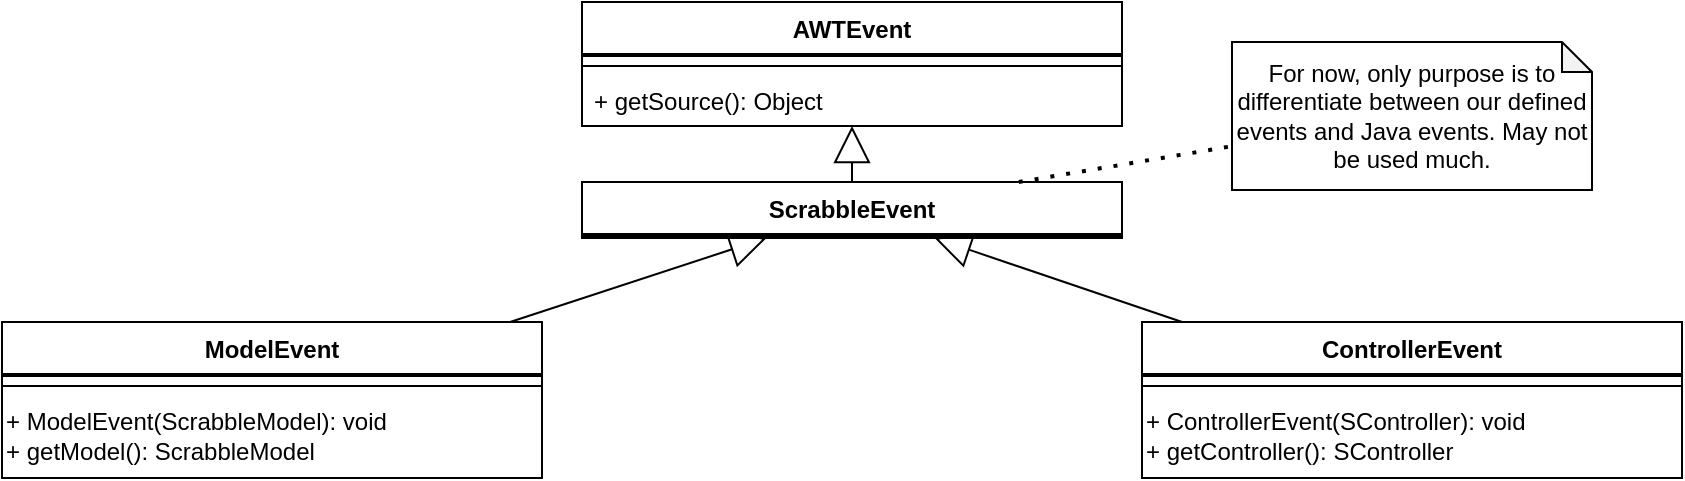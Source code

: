 <mxfile version="15.5.4" type="embed" pages="3"><diagram id="WGN4KWLR9Hr2ETXDH9Bs" name="Main branches"><mxGraphModel dx="872" dy="568" grid="1" gridSize="10" guides="1" tooltips="1" connect="1" arrows="1" fold="1" page="1" pageScale="1" pageWidth="850" pageHeight="1100" math="0" shadow="0"><root><mxCell id="0"/><mxCell id="1" parent="0"/><mxCell id="2" value="ModelEvent" style="swimlane;fontStyle=1;align=center;verticalAlign=top;childLayout=stackLayout;horizontal=1;startSize=26;horizontalStack=0;resizeParent=1;resizeParentMax=0;resizeLast=0;collapsible=1;marginBottom=0;" parent="1" vertex="1"><mxGeometry y="180" width="270" height="78" as="geometry"/></mxCell><mxCell id="3" value="" style="line;strokeWidth=1;fillColor=none;align=left;verticalAlign=middle;spacingTop=-1;spacingLeft=3;spacingRight=3;rotatable=0;labelPosition=right;points=[];portConstraint=eastwest;" parent="2" vertex="1"><mxGeometry y="26" width="270" height="2" as="geometry"/></mxCell><mxCell id="5" value="" style="line;strokeWidth=1;fillColor=none;align=left;verticalAlign=middle;spacingTop=-1;spacingLeft=3;spacingRight=3;rotatable=0;labelPosition=right;points=[];portConstraint=eastwest;" parent="2" vertex="1"><mxGeometry y="28" width="270" height="8" as="geometry"/></mxCell><mxCell id="6" value="&lt;span&gt;+ ModelEvent(ScrabbleModel): void&lt;br&gt;+ getModel(): ScrabbleModel&lt;br&gt;&lt;/span&gt;" style="text;html=1;strokeColor=none;fillColor=none;align=left;verticalAlign=middle;whiteSpace=wrap;rounded=0;" parent="2" vertex="1"><mxGeometry y="36" width="270" height="42" as="geometry"/></mxCell><mxCell id="7" value="" style="endArrow=block;endSize=16;endFill=0;html=1;rounded=0;" parent="1" source="2" target="23" edge="1"><mxGeometry width="160" relative="1" as="geometry"><mxPoint x="644.5" y="2" as="sourcePoint"/><mxPoint x="370" y="150" as="targetPoint"/></mxGeometry></mxCell><mxCell id="8" value="AWTEvent" style="swimlane;fontStyle=1;align=center;verticalAlign=top;childLayout=stackLayout;horizontal=1;startSize=26;horizontalStack=0;resizeParent=1;resizeParentMax=0;resizeLast=0;collapsible=1;marginBottom=0;" parent="1" vertex="1"><mxGeometry x="290" y="20" width="270" height="62" as="geometry"/></mxCell><mxCell id="9" value="" style="line;strokeWidth=1;fillColor=none;align=left;verticalAlign=middle;spacingTop=-1;spacingLeft=3;spacingRight=3;rotatable=0;labelPosition=right;points=[];portConstraint=eastwest;" parent="8" vertex="1"><mxGeometry y="26" width="270" height="2" as="geometry"/></mxCell><mxCell id="10" value="" style="line;strokeWidth=1;fillColor=none;align=left;verticalAlign=middle;spacingTop=-1;spacingLeft=3;spacingRight=3;rotatable=0;labelPosition=right;points=[];portConstraint=eastwest;" parent="8" vertex="1"><mxGeometry y="28" width="270" height="8" as="geometry"/></mxCell><mxCell id="36" value="+ getSource(): Object" style="text;strokeColor=none;fillColor=none;align=left;verticalAlign=top;spacingLeft=4;spacingRight=4;overflow=hidden;rotatable=0;points=[[0,0.5],[1,0.5]];portConstraint=eastwest;" parent="8" vertex="1"><mxGeometry y="36" width="270" height="26" as="geometry"/></mxCell><mxCell id="11" value="ControllerEvent" style="swimlane;fontStyle=1;align=center;verticalAlign=top;childLayout=stackLayout;horizontal=1;startSize=26;horizontalStack=0;resizeParent=1;resizeParentMax=0;resizeLast=0;collapsible=1;marginBottom=0;" parent="1" vertex="1"><mxGeometry x="570" y="180" width="270" height="78" as="geometry"/></mxCell><mxCell id="12" value="" style="line;strokeWidth=1;fillColor=none;align=left;verticalAlign=middle;spacingTop=-1;spacingLeft=3;spacingRight=3;rotatable=0;labelPosition=right;points=[];portConstraint=eastwest;" parent="11" vertex="1"><mxGeometry y="26" width="270" height="2" as="geometry"/></mxCell><mxCell id="14" value="" style="line;strokeWidth=1;fillColor=none;align=left;verticalAlign=middle;spacingTop=-1;spacingLeft=3;spacingRight=3;rotatable=0;labelPosition=right;points=[];portConstraint=eastwest;" parent="11" vertex="1"><mxGeometry y="28" width="270" height="8" as="geometry"/></mxCell><mxCell id="15" value="&lt;span&gt;+ ControllerEvent(SController): void&lt;br&gt;+ getController(): SController&lt;br&gt;&lt;/span&gt;" style="text;html=1;strokeColor=none;fillColor=none;align=left;verticalAlign=middle;whiteSpace=wrap;rounded=0;" parent="11" vertex="1"><mxGeometry y="36" width="270" height="42" as="geometry"/></mxCell><mxCell id="16" value="" style="endArrow=block;endSize=16;endFill=0;html=1;rounded=0;" parent="1" source="11" target="23" edge="1"><mxGeometry width="160" relative="1" as="geometry"><mxPoint x="308.529" y="220" as="sourcePoint"/><mxPoint x="460" y="150" as="targetPoint"/></mxGeometry></mxCell><mxCell id="23" value="ScrabbleEvent" style="swimlane;fontStyle=1;align=center;verticalAlign=top;childLayout=stackLayout;horizontal=1;startSize=26;horizontalStack=0;resizeParent=1;resizeParentMax=0;resizeLast=0;collapsible=1;marginBottom=0;" parent="1" vertex="1"><mxGeometry x="290" y="110" width="270" height="28" as="geometry"/></mxCell><mxCell id="24" value="" style="line;strokeWidth=1;fillColor=none;align=left;verticalAlign=middle;spacingTop=-1;spacingLeft=3;spacingRight=3;rotatable=0;labelPosition=right;points=[];portConstraint=eastwest;" parent="23" vertex="1"><mxGeometry y="26" width="270" height="2" as="geometry"/></mxCell><mxCell id="26" value="" style="endArrow=block;endSize=16;endFill=0;html=1;rounded=0;" parent="1" source="23" target="8" edge="1"><mxGeometry width="160" relative="1" as="geometry"><mxPoint x="294.211" y="220" as="sourcePoint"/><mxPoint x="393.684" y="136" as="targetPoint"/></mxGeometry></mxCell><mxCell id="27" value="For now, only purpose is to differentiate between our defined events and Java events. May not be used much." style="shape=note;whiteSpace=wrap;html=1;backgroundOutline=1;darkOpacity=0.05;size=15;" parent="1" vertex="1"><mxGeometry x="615" y="40" width="180" height="74" as="geometry"/></mxCell><mxCell id="28" value="" style="endArrow=none;dashed=1;html=1;dashPattern=1 3;strokeWidth=2;rounded=0;" parent="1" source="23" target="27" edge="1"><mxGeometry width="50" height="50" relative="1" as="geometry"><mxPoint x="430" y="180" as="sourcePoint"/><mxPoint x="480" y="130" as="targetPoint"/></mxGeometry></mxCell></root></mxGraphModel></diagram><diagram id="wWD442pLcZtegupS51Yr" name="Model Events"><mxGraphModel dx="872" dy="568" grid="1" gridSize="10" guides="1" tooltips="1" connect="1" arrows="1" fold="1" page="1" pageScale="1" pageWidth="850" pageHeight="1100" math="0" shadow="0"><root><mxCell id="rmU-ihcvBx1kRy9QWOGi-0"/><mxCell id="rmU-ihcvBx1kRy9QWOGi-1" parent="rmU-ihcvBx1kRy9QWOGi-0"/><mxCell id="xy1TG2DvqyM4UH9MY5YM-0" value="ModelEvent" style="swimlane;fontStyle=1;align=center;verticalAlign=top;childLayout=stackLayout;horizontal=1;startSize=26;horizontalStack=0;resizeParent=1;resizeParentMax=0;resizeLast=0;collapsible=1;marginBottom=0;" vertex="1" parent="rmU-ihcvBx1kRy9QWOGi-1"><mxGeometry x="290" y="511" width="270" height="78" as="geometry"/></mxCell><mxCell id="xy1TG2DvqyM4UH9MY5YM-1" value="" style="line;strokeWidth=1;fillColor=none;align=left;verticalAlign=middle;spacingTop=-1;spacingLeft=3;spacingRight=3;rotatable=0;labelPosition=right;points=[];portConstraint=eastwest;" vertex="1" parent="xy1TG2DvqyM4UH9MY5YM-0"><mxGeometry y="26" width="270" height="2" as="geometry"/></mxCell><mxCell id="xy1TG2DvqyM4UH9MY5YM-2" value="" style="line;strokeWidth=1;fillColor=none;align=left;verticalAlign=middle;spacingTop=-1;spacingLeft=3;spacingRight=3;rotatable=0;labelPosition=right;points=[];portConstraint=eastwest;" vertex="1" parent="xy1TG2DvqyM4UH9MY5YM-0"><mxGeometry y="28" width="270" height="8" as="geometry"/></mxCell><mxCell id="xy1TG2DvqyM4UH9MY5YM-3" value="&lt;span&gt;+ ModelEvent(ScrabbleModel): void&lt;br&gt;+ getModel(): ScrabbleModel&lt;br&gt;&lt;/span&gt;" style="text;html=1;strokeColor=none;fillColor=none;align=left;verticalAlign=middle;whiteSpace=wrap;rounded=0;" vertex="1" parent="xy1TG2DvqyM4UH9MY5YM-0"><mxGeometry y="36" width="270" height="42" as="geometry"/></mxCell><mxCell id="xy1TG2DvqyM4UH9MY5YM-4" value="HandChangeEvent" style="swimlane;fontStyle=1;align=center;verticalAlign=top;childLayout=stackLayout;horizontal=1;startSize=26;horizontalStack=0;resizeParent=1;resizeParentMax=0;resizeLast=0;collapsible=1;marginBottom=0;" vertex="1" parent="rmU-ihcvBx1kRy9QWOGi-1"><mxGeometry x="40" y="760" width="270" height="60" as="geometry"/></mxCell><mxCell id="xy1TG2DvqyM4UH9MY5YM-5" value="" style="line;strokeWidth=1;fillColor=none;align=left;verticalAlign=middle;spacingTop=-1;spacingLeft=3;spacingRight=3;rotatable=0;labelPosition=right;points=[];portConstraint=eastwest;" vertex="1" parent="xy1TG2DvqyM4UH9MY5YM-4"><mxGeometry y="26" width="270" height="2" as="geometry"/></mxCell><mxCell id="xy1TG2DvqyM4UH9MY5YM-6" value="" style="line;strokeWidth=1;fillColor=none;align=left;verticalAlign=middle;spacingTop=-1;spacingLeft=3;spacingRight=3;rotatable=0;labelPosition=right;points=[];portConstraint=eastwest;" vertex="1" parent="xy1TG2DvqyM4UH9MY5YM-4"><mxGeometry y="28" width="270" height="8" as="geometry"/></mxCell><mxCell id="xy1TG2DvqyM4UH9MY5YM-7" value="&lt;span&gt;+ HandChangeEvent(ScrabbleModel): void&lt;br&gt;&lt;/span&gt;" style="text;html=1;strokeColor=none;fillColor=none;align=left;verticalAlign=middle;whiteSpace=wrap;rounded=0;" vertex="1" parent="xy1TG2DvqyM4UH9MY5YM-4"><mxGeometry y="36" width="270" height="24" as="geometry"/></mxCell><mxCell id="qcHbM8w4NyvxGHL3y4oX-0" value="" style="endArrow=block;endSize=16;endFill=0;html=1;rounded=0;" edge="1" parent="rmU-ihcvBx1kRy9QWOGi-1" source="xy1TG2DvqyM4UH9MY5YM-4" target="xy1TG2DvqyM4UH9MY5YM-0"><mxGeometry width="160" relative="1" as="geometry"><mxPoint x="135" y="290" as="sourcePoint"/><mxPoint x="135" y="258" as="targetPoint"/></mxGeometry></mxCell><mxCell id="z9kJZAVJQiG7ItTawhwo-0" value="NewPlayerHandEvent" style="swimlane;fontStyle=1;align=center;verticalAlign=top;childLayout=stackLayout;horizontal=1;startSize=26;horizontalStack=0;resizeParent=1;resizeParentMax=0;resizeLast=0;collapsible=1;marginBottom=0;" vertex="1" parent="rmU-ihcvBx1kRy9QWOGi-1"><mxGeometry x="220" y="860" width="270" height="78" as="geometry"/></mxCell><mxCell id="z9kJZAVJQiG7ItTawhwo-2" value="" style="line;strokeWidth=1;fillColor=none;align=left;verticalAlign=middle;spacingTop=-1;spacingLeft=3;spacingRight=3;rotatable=0;labelPosition=right;points=[];portConstraint=eastwest;" vertex="1" parent="z9kJZAVJQiG7ItTawhwo-0"><mxGeometry y="26" width="270" height="8" as="geometry"/></mxCell><mxCell id="z9kJZAVJQiG7ItTawhwo-1" value="" style="line;strokeWidth=1;fillColor=none;align=left;verticalAlign=middle;spacingTop=-1;spacingLeft=3;spacingRight=3;rotatable=0;labelPosition=right;points=[];portConstraint=eastwest;" vertex="1" parent="z9kJZAVJQiG7ItTawhwo-0"><mxGeometry y="34" width="270" height="2" as="geometry"/></mxCell><mxCell id="z9kJZAVJQiG7ItTawhwo-3" value="&lt;span&gt;+ NewPlayerHandEvent(ScrabbleModel): void&lt;br&gt;+ getHand(): Hand&lt;br&gt;&lt;/span&gt;" style="text;html=1;strokeColor=none;fillColor=none;align=left;verticalAlign=middle;whiteSpace=wrap;rounded=0;" vertex="1" parent="z9kJZAVJQiG7ItTawhwo-0"><mxGeometry y="36" width="270" height="42" as="geometry"/></mxCell><mxCell id="z9kJZAVJQiG7ItTawhwo-4" value="TileSelectEvent" style="swimlane;fontStyle=1;align=center;verticalAlign=top;childLayout=stackLayout;horizontal=1;startSize=26;horizontalStack=0;resizeParent=1;resizeParentMax=0;resizeLast=0;collapsible=1;marginBottom=0;" vertex="1" parent="rmU-ihcvBx1kRy9QWOGi-1"><mxGeometry x="10" y="950" width="330" height="132" as="geometry"/></mxCell><mxCell id="z9kJZAVJQiG7ItTawhwo-5" value="" style="line;strokeWidth=1;fillColor=none;align=left;verticalAlign=middle;spacingTop=-1;spacingLeft=3;spacingRight=3;rotatable=0;labelPosition=right;points=[];portConstraint=eastwest;" vertex="1" parent="z9kJZAVJQiG7ItTawhwo-4"><mxGeometry y="26" width="330" height="2" as="geometry"/></mxCell><mxCell id="z9kJZAVJQiG7ItTawhwo-8" value="+ selected: boolean&#10;+ tile: Tile" style="text;strokeColor=none;fillColor=none;align=left;verticalAlign=top;spacingLeft=4;spacingRight=4;overflow=hidden;rotatable=0;points=[[0,0.5],[1,0.5]];portConstraint=eastwest;" vertex="1" parent="z9kJZAVJQiG7ItTawhwo-4"><mxGeometry y="28" width="330" height="32" as="geometry"/></mxCell><mxCell id="z9kJZAVJQiG7ItTawhwo-6" value="" style="line;strokeWidth=1;fillColor=none;align=left;verticalAlign=middle;spacingTop=-1;spacingLeft=3;spacingRight=3;rotatable=0;labelPosition=right;points=[];portConstraint=eastwest;" vertex="1" parent="z9kJZAVJQiG7ItTawhwo-4"><mxGeometry y="60" width="330" height="8" as="geometry"/></mxCell><mxCell id="z9kJZAVJQiG7ItTawhwo-7" value="&lt;span&gt;+ NewPlayerHandEvent(ScrabbleModel, Tile, selected): void&lt;br&gt;+ getTile(): Tile&lt;br&gt;+ getSelected(): boolean&lt;br&gt;&lt;/span&gt;" style="text;html=1;strokeColor=none;fillColor=none;align=left;verticalAlign=middle;whiteSpace=wrap;rounded=0;" vertex="1" parent="z9kJZAVJQiG7ItTawhwo-4"><mxGeometry y="68" width="330" height="64" as="geometry"/></mxCell><mxCell id="z9kJZAVJQiG7ItTawhwo-9" value="" style="endArrow=block;endSize=16;endFill=0;html=1;rounded=0;" edge="1" parent="rmU-ihcvBx1kRy9QWOGi-1" source="z9kJZAVJQiG7ItTawhwo-4" target="xy1TG2DvqyM4UH9MY5YM-4"><mxGeometry width="160" relative="1" as="geometry"><mxPoint x="220.545" y="800" as="sourcePoint"/><mxPoint x="388.791" y="658" as="targetPoint"/></mxGeometry></mxCell><mxCell id="z9kJZAVJQiG7ItTawhwo-10" value="" style="endArrow=block;endSize=16;endFill=0;html=1;rounded=0;" edge="1" parent="rmU-ihcvBx1kRy9QWOGi-1" source="z9kJZAVJQiG7ItTawhwo-0" target="xy1TG2DvqyM4UH9MY5YM-4"><mxGeometry width="160" relative="1" as="geometry"><mxPoint x="230.545" y="810" as="sourcePoint"/><mxPoint x="398.791" y="668" as="targetPoint"/></mxGeometry></mxCell></root></mxGraphModel></diagram><diagram id="HzvmTfayR-zwZSbMXwx_" name="Controller Events"><mxGraphModel dx="741" dy="483" grid="1" gridSize="10" guides="1" tooltips="1" connect="1" arrows="1" fold="1" page="1" pageScale="1" pageWidth="850" pageHeight="1100" math="0" shadow="0"><root><mxCell id="gsrCCS2JsrCdOVJIwb3w-0"/><mxCell id="gsrCCS2JsrCdOVJIwb3w-1" parent="gsrCCS2JsrCdOVJIwb3w-0"/><mxCell id="ZOteYosIAGASoXmJGCkW-0" value="ControllerEvent" style="swimlane;fontStyle=1;align=center;verticalAlign=top;childLayout=stackLayout;horizontal=1;startSize=26;horizontalStack=0;resizeParent=1;resizeParentMax=0;resizeLast=0;collapsible=1;marginBottom=0;" vertex="1" parent="gsrCCS2JsrCdOVJIwb3w-1"><mxGeometry x="330" y="60" width="270" height="78" as="geometry"/></mxCell><mxCell id="ZOteYosIAGASoXmJGCkW-1" value="" style="line;strokeWidth=1;fillColor=none;align=left;verticalAlign=middle;spacingTop=-1;spacingLeft=3;spacingRight=3;rotatable=0;labelPosition=right;points=[];portConstraint=eastwest;" vertex="1" parent="ZOteYosIAGASoXmJGCkW-0"><mxGeometry y="26" width="270" height="2" as="geometry"/></mxCell><mxCell id="ZOteYosIAGASoXmJGCkW-2" value="" style="line;strokeWidth=1;fillColor=none;align=left;verticalAlign=middle;spacingTop=-1;spacingLeft=3;spacingRight=3;rotatable=0;labelPosition=right;points=[];portConstraint=eastwest;" vertex="1" parent="ZOteYosIAGASoXmJGCkW-0"><mxGeometry y="28" width="270" height="8" as="geometry"/></mxCell><mxCell id="ZOteYosIAGASoXmJGCkW-3" value="&lt;span&gt;+ ControllerEvent(SController): void&lt;br&gt;+ getController(): SController&lt;br&gt;&lt;/span&gt;" style="text;html=1;strokeColor=none;fillColor=none;align=left;verticalAlign=middle;whiteSpace=wrap;rounded=0;" vertex="1" parent="ZOteYosIAGASoXmJGCkW-0"><mxGeometry y="36" width="270" height="42" as="geometry"/></mxCell><mxCell id="ZTk6FYe9bm7CWPDNUrCZ-0" value="TileClickEvent" style="swimlane;fontStyle=1;align=center;verticalAlign=top;childLayout=stackLayout;horizontal=1;startSize=26;horizontalStack=0;resizeParent=1;resizeParentMax=0;resizeLast=0;collapsible=1;marginBottom=0;" vertex="1" parent="gsrCCS2JsrCdOVJIwb3w-1"><mxGeometry x="330" y="180" width="270" height="78" as="geometry"/></mxCell><mxCell id="ZTk6FYe9bm7CWPDNUrCZ-1" value="" style="line;strokeWidth=1;fillColor=none;align=left;verticalAlign=middle;spacingTop=-1;spacingLeft=3;spacingRight=3;rotatable=0;labelPosition=right;points=[];portConstraint=eastwest;" vertex="1" parent="ZTk6FYe9bm7CWPDNUrCZ-0"><mxGeometry y="26" width="270" height="2" as="geometry"/></mxCell><mxCell id="ZTk6FYe9bm7CWPDNUrCZ-2" value="" style="line;strokeWidth=1;fillColor=none;align=left;verticalAlign=middle;spacingTop=-1;spacingLeft=3;spacingRight=3;rotatable=0;labelPosition=right;points=[];portConstraint=eastwest;" vertex="1" parent="ZTk6FYe9bm7CWPDNUrCZ-0"><mxGeometry y="28" width="270" height="8" as="geometry"/></mxCell><mxCell id="ZTk6FYe9bm7CWPDNUrCZ-3" value="&lt;span&gt;+ selectEvent(): void&lt;br&gt;+ getTile(): Tile&lt;br&gt;&lt;/span&gt;" style="text;html=1;strokeColor=none;fillColor=none;align=left;verticalAlign=middle;whiteSpace=wrap;rounded=0;" vertex="1" parent="ZTk6FYe9bm7CWPDNUrCZ-0"><mxGeometry y="36" width="270" height="42" as="geometry"/></mxCell><mxCell id="ZTk6FYe9bm7CWPDNUrCZ-4" value="" style="endArrow=block;endSize=16;endFill=0;html=1;rounded=0;" edge="1" parent="gsrCCS2JsrCdOVJIwb3w-1" source="ZTk6FYe9bm7CWPDNUrCZ-0" target="ZOteYosIAGASoXmJGCkW-0"><mxGeometry width="160" relative="1" as="geometry"><mxPoint x="380" y="250" as="sourcePoint"/><mxPoint x="540" y="250" as="targetPoint"/></mxGeometry></mxCell></root></mxGraphModel></diagram></mxfile>